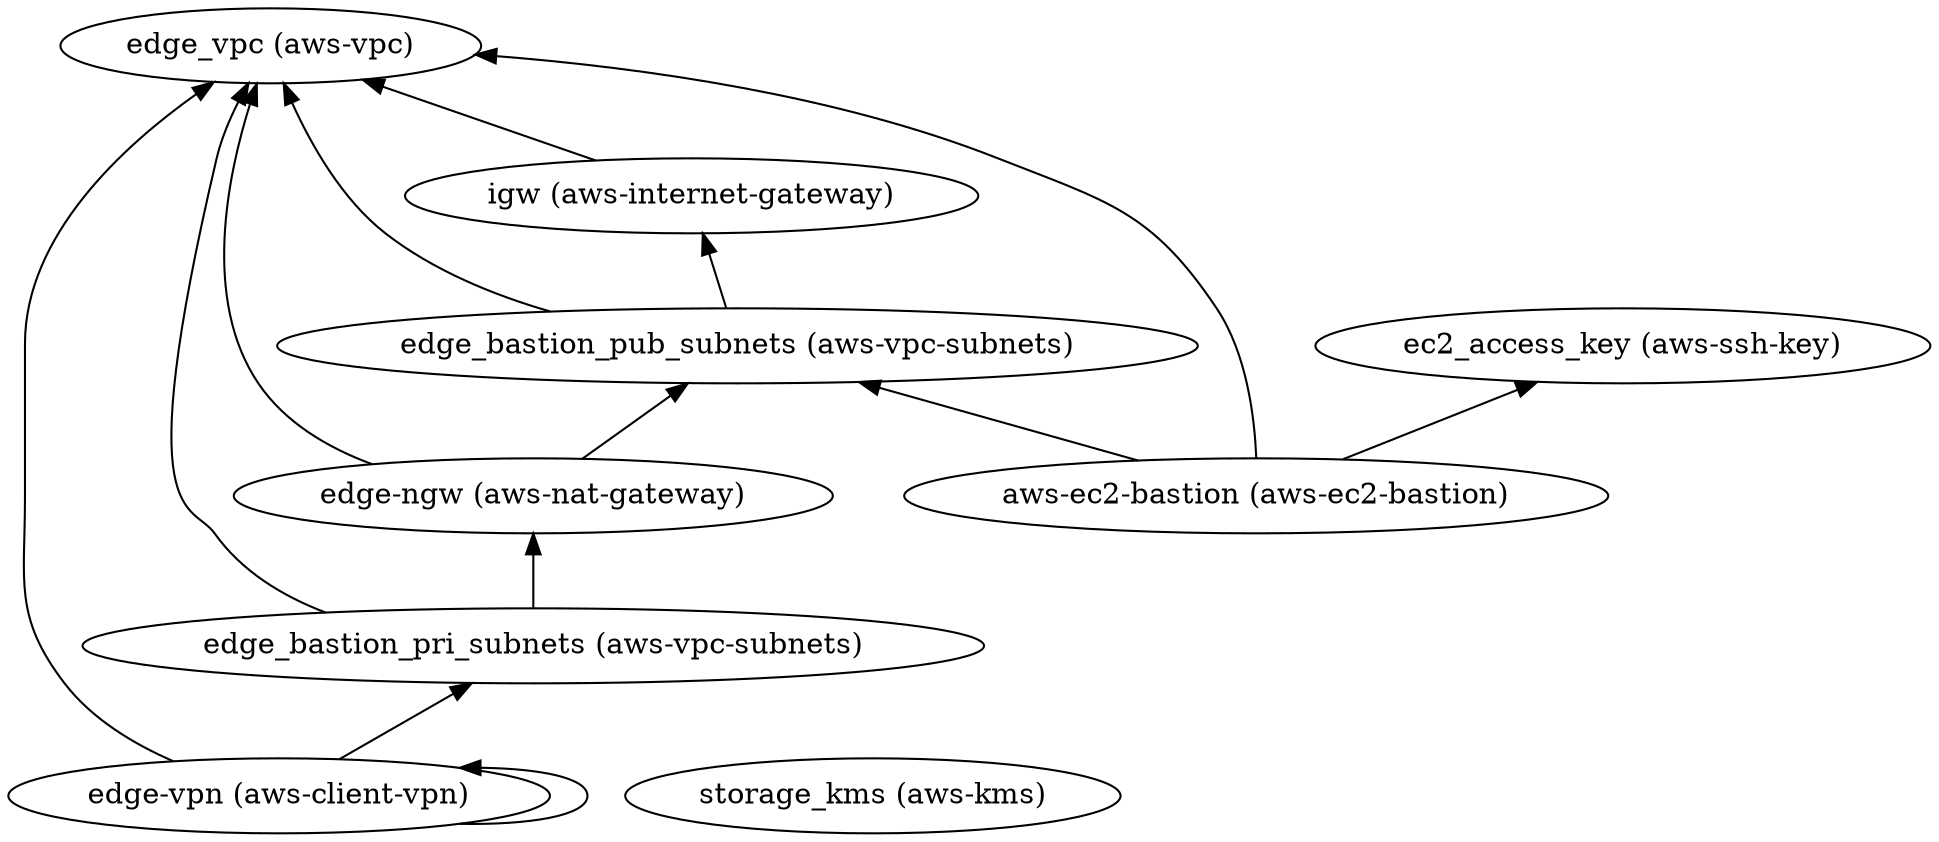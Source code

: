 digraph {
    rankdir="BT"
    "edge_vpc (aws-vpc)"
"edge-vpn (aws-client-vpn)" -> "edge_vpc (aws-vpc)"
"edge-vpn (aws-client-vpn)" -> "edge_bastion_pri_subnets (aws-vpc-subnets)"
"edge-vpn (aws-client-vpn)" -> "edge-vpn (aws-client-vpn)"
"edge-vpn (aws-client-vpn)"
"edge_bastion_pri_subnets (aws-vpc-subnets)" -> "edge_vpc (aws-vpc)"
"edge_bastion_pri_subnets (aws-vpc-subnets)" -> "edge-ngw (aws-nat-gateway)"
"edge_bastion_pri_subnets (aws-vpc-subnets)"
"edge-ngw (aws-nat-gateway)" -> "edge_vpc (aws-vpc)"
"edge-ngw (aws-nat-gateway)" -> "edge_bastion_pub_subnets (aws-vpc-subnets)"
"edge-ngw (aws-nat-gateway)"
"edge_bastion_pub_subnets (aws-vpc-subnets)" -> "edge_vpc (aws-vpc)"
"edge_bastion_pub_subnets (aws-vpc-subnets)" -> "igw (aws-internet-gateway)"
"edge_bastion_pub_subnets (aws-vpc-subnets)"
"igw (aws-internet-gateway)" -> "edge_vpc (aws-vpc)"
"igw (aws-internet-gateway)"
"aws-ec2-bastion (aws-ec2-bastion)" -> "ec2_access_key (aws-ssh-key)"
"aws-ec2-bastion (aws-ec2-bastion)" -> "edge_vpc (aws-vpc)"
"aws-ec2-bastion (aws-ec2-bastion)" -> "edge_bastion_pub_subnets (aws-vpc-subnets)"
"aws-ec2-bastion (aws-ec2-bastion)"
"ec2_access_key (aws-ssh-key)"
"storage_kms (aws-kms)"
  }